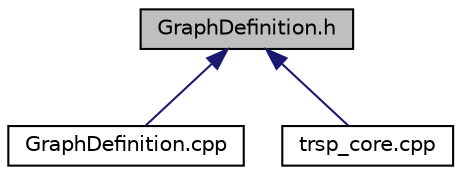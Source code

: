 digraph "GraphDefinition.h"
{
  edge [fontname="Helvetica",fontsize="10",labelfontname="Helvetica",labelfontsize="10"];
  node [fontname="Helvetica",fontsize="10",shape=record];
  Node12 [label="GraphDefinition.h",height=0.2,width=0.4,color="black", fillcolor="grey75", style="filled", fontcolor="black"];
  Node12 -> Node13 [dir="back",color="midnightblue",fontsize="10",style="solid",fontname="Helvetica"];
  Node13 [label="GraphDefinition.cpp",height=0.2,width=0.4,color="black", fillcolor="white", style="filled",URL="$GraphDefinition_8cpp.html"];
  Node12 -> Node14 [dir="back",color="midnightblue",fontsize="10",style="solid",fontname="Helvetica"];
  Node14 [label="trsp_core.cpp",height=0.2,width=0.4,color="black", fillcolor="white", style="filled",URL="$trsp__core_8cpp.html"];
}
